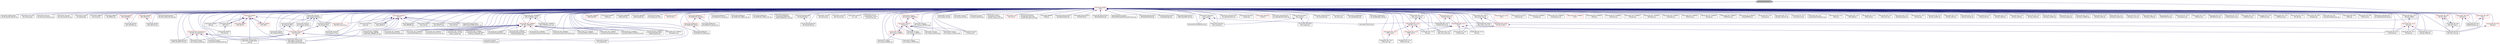 digraph "libraries/AP_HAL/Util.h"
{
 // INTERACTIVE_SVG=YES
  edge [fontname="Helvetica",fontsize="10",labelfontname="Helvetica",labelfontsize="10"];
  node [fontname="Helvetica",fontsize="10",shape=record];
  Node1 [label="libraries/AP_HAL/Util.h",height=0.2,width=0.4,color="black", fillcolor="grey75", style="filled", fontcolor="black"];
  Node1 -> Node2 [dir="back",color="midnightblue",fontsize="10",style="solid",fontname="Helvetica"];
  Node2 [label="libraries/AP_HAL/AP\l_HAL.h",height=0.2,width=0.4,color="red", fillcolor="white", style="filled",URL="$AP__HAL_8h.html"];
  Node2 -> Node3 [dir="back",color="midnightblue",fontsize="10",style="solid",fontname="Helvetica"];
  Node3 [label="libraries/AC_AttitudeControl\l/AC_AttitudeControl.cpp",height=0.2,width=0.4,color="black", fillcolor="white", style="filled",URL="$AC__AttitudeControl_8cpp.html"];
  Node2 -> Node4 [dir="back",color="midnightblue",fontsize="10",style="solid",fontname="Helvetica"];
  Node4 [label="libraries/AC_AttitudeControl\l/AC_AttitudeControl_Heli.cpp",height=0.2,width=0.4,color="black", fillcolor="white", style="filled",URL="$AC__AttitudeControl__Heli_8cpp.html"];
  Node2 -> Node5 [dir="back",color="midnightblue",fontsize="10",style="solid",fontname="Helvetica"];
  Node5 [label="libraries/AC_AttitudeControl\l/AC_AttitudeControl_Multi.cpp",height=0.2,width=0.4,color="black", fillcolor="white", style="filled",URL="$AC__AttitudeControl__Multi_8cpp.html"];
  Node2 -> Node6 [dir="back",color="midnightblue",fontsize="10",style="solid",fontname="Helvetica"];
  Node6 [label="libraries/AC_AttitudeControl\l/AC_PosControl.cpp",height=0.2,width=0.4,color="black", fillcolor="white", style="filled",URL="$AC__PosControl_8cpp.html"];
  Node2 -> Node7 [dir="back",color="midnightblue",fontsize="10",style="solid",fontname="Helvetica"];
  Node7 [label="libraries/AC_Fence\l/AC_Fence.cpp",height=0.2,width=0.4,color="black", fillcolor="white", style="filled",URL="$AC__Fence_8cpp.html"];
  Node2 -> Node8 [dir="back",color="midnightblue",fontsize="10",style="solid",fontname="Helvetica"];
  Node8 [label="libraries/AC_InputManager\l/AC_InputManager.cpp",height=0.2,width=0.4,color="black", fillcolor="white", style="filled",URL="$AC__InputManager_8cpp.html"];
  Node2 -> Node9 [dir="back",color="midnightblue",fontsize="10",style="solid",fontname="Helvetica"];
  Node9 [label="libraries/AC_InputManager\l/AC_InputManager_Heli.cpp",height=0.2,width=0.4,color="black", fillcolor="white", style="filled",URL="$AC__InputManager__Heli_8cpp.html"];
  Node2 -> Node10 [dir="back",color="midnightblue",fontsize="10",style="solid",fontname="Helvetica"];
  Node10 [label="libraries/AC_PID/examples\l/AC_PID_test/AC_PID_test.cpp",height=0.2,width=0.4,color="black", fillcolor="white", style="filled",URL="$AC__PID__test_8cpp.html"];
  Node2 -> Node11 [dir="back",color="midnightblue",fontsize="10",style="solid",fontname="Helvetica"];
  Node11 [label="libraries/AC_PrecLand\l/AC_PrecLand.cpp",height=0.2,width=0.4,color="black", fillcolor="white", style="filled",URL="$AC__PrecLand_8cpp.html"];
  Node2 -> Node12 [dir="back",color="midnightblue",fontsize="10",style="solid",fontname="Helvetica"];
  Node12 [label="libraries/AC_PrecLand\l/AC_PrecLand_Companion.cpp",height=0.2,width=0.4,color="black", fillcolor="white", style="filled",URL="$AC__PrecLand__Companion_8cpp.html"];
  Node2 -> Node13 [dir="back",color="midnightblue",fontsize="10",style="solid",fontname="Helvetica"];
  Node13 [label="libraries/AC_PrecLand\l/AC_PrecLand_IRLock.cpp",height=0.2,width=0.4,color="black", fillcolor="white", style="filled",URL="$AC__PrecLand__IRLock_8cpp.html"];
  Node2 -> Node14 [dir="back",color="midnightblue",fontsize="10",style="solid",fontname="Helvetica"];
  Node14 [label="libraries/AC_Sprayer\l/AC_Sprayer.cpp",height=0.2,width=0.4,color="black", fillcolor="white", style="filled",URL="$AC__Sprayer_8cpp.html"];
  Node2 -> Node15 [dir="back",color="midnightblue",fontsize="10",style="solid",fontname="Helvetica"];
  Node15 [label="libraries/AC_WPNav\l/AC_Circle.cpp",height=0.2,width=0.4,color="black", fillcolor="white", style="filled",URL="$AC__Circle_8cpp.html"];
  Node2 -> Node16 [dir="back",color="midnightblue",fontsize="10",style="solid",fontname="Helvetica"];
  Node16 [label="libraries/AC_WPNav\l/AC_WPNav.cpp",height=0.2,width=0.4,color="black", fillcolor="white", style="filled",URL="$AC__WPNav_8cpp.html"];
  Node2 -> Node17 [dir="back",color="midnightblue",fontsize="10",style="solid",fontname="Helvetica"];
  Node17 [label="libraries/AP_ADC/AP\l_ADC_ADS7844.h",height=0.2,width=0.4,color="red", fillcolor="white", style="filled",URL="$AP__ADC__ADS7844_8h.html"];
  Node17 -> Node18 [dir="back",color="midnightblue",fontsize="10",style="solid",fontname="Helvetica"];
  Node18 [label="libraries/AP_ADC/AP\l_ADC_ADS7844.cpp",height=0.2,width=0.4,color="black", fillcolor="white", style="filled",URL="$AP__ADC__ADS7844_8cpp.html"];
  Node2 -> Node19 [dir="back",color="midnightblue",fontsize="10",style="solid",fontname="Helvetica"];
  Node19 [label="libraries/AP_ADC/AP\l_ADC_ADS1115.h",height=0.2,width=0.4,color="red", fillcolor="white", style="filled",URL="$AP__ADC__ADS1115_8h.html"];
  Node19 -> Node20 [dir="back",color="midnightblue",fontsize="10",style="solid",fontname="Helvetica"];
  Node20 [label="libraries/AP_ADC/AP\l_ADC_ADS1115.cpp",height=0.2,width=0.4,color="black", fillcolor="white", style="filled",URL="$AP__ADC__ADS1115_8cpp.html"];
  Node2 -> Node20 [dir="back",color="midnightblue",fontsize="10",style="solid",fontname="Helvetica"];
  Node2 -> Node18 [dir="back",color="midnightblue",fontsize="10",style="solid",fontname="Helvetica"];
  Node2 -> Node21 [dir="back",color="midnightblue",fontsize="10",style="solid",fontname="Helvetica"];
  Node21 [label="libraries/AP_ADC/examples\l/AP_ADC_test/AP_ADC_test.cpp",height=0.2,width=0.4,color="black", fillcolor="white", style="filled",URL="$AP__ADC__test_8cpp.html"];
  Node2 -> Node22 [dir="back",color="midnightblue",fontsize="10",style="solid",fontname="Helvetica"];
  Node22 [label="libraries/AP_ADC_AnalogSource\l/AP_ADC_AnalogSource.h",height=0.2,width=0.4,color="red", fillcolor="white", style="filled",URL="$AP__ADC__AnalogSource_8h.html"];
  Node22 -> Node23 [dir="back",color="midnightblue",fontsize="10",style="solid",fontname="Helvetica"];
  Node23 [label="libraries/AP_AHRS/examples\l/AHRS_Test/AHRS_Test.cpp",height=0.2,width=0.4,color="black", fillcolor="white", style="filled",URL="$AHRS__Test_8cpp.html"];
  Node22 -> Node24 [dir="back",color="midnightblue",fontsize="10",style="solid",fontname="Helvetica"];
  Node24 [label="libraries/AP_Airspeed\l/AP_Airspeed_analog.cpp",height=0.2,width=0.4,color="black", fillcolor="white", style="filled",URL="$AP__Airspeed__analog_8cpp.html"];
  Node22 -> Node25 [dir="back",color="midnightblue",fontsize="10",style="solid",fontname="Helvetica"];
  Node25 [label="libraries/AP_Airspeed\l/examples/Airspeed/Airspeed.cpp",height=0.2,width=0.4,color="black", fillcolor="white", style="filled",URL="$Airspeed_8cpp.html"];
  Node22 -> Node26 [dir="back",color="midnightblue",fontsize="10",style="solid",fontname="Helvetica"];
  Node26 [label="libraries/AP_GPS/examples\l/GPS_AUTO_test/GPS_AUTO\l_test.cpp",height=0.2,width=0.4,color="black", fillcolor="white", style="filled",URL="$GPS__AUTO__test_8cpp.html"];
  Node22 -> Node27 [dir="back",color="midnightblue",fontsize="10",style="solid",fontname="Helvetica"];
  Node27 [label="libraries/AP_GPS/examples\l/GPS_UBLOX_passthrough\l/GPS_UBLOX_passthrough.cpp",height=0.2,width=0.4,color="black", fillcolor="white", style="filled",URL="$GPS__UBLOX__passthrough_8cpp.html"];
  Node2 -> Node28 [dir="back",color="midnightblue",fontsize="10",style="solid",fontname="Helvetica"];
  Node28 [label="libraries/AP_AHRS/AP\l_AHRS_NavEKF.h",height=0.2,width=0.4,color="red", fillcolor="white", style="filled",URL="$AP__AHRS__NavEKF_8h.html"];
  Node2 -> Node29 [dir="back",color="midnightblue",fontsize="10",style="solid",fontname="Helvetica"];
  Node29 [label="libraries/AP_AHRS/AP\l_AHRS.cpp",height=0.2,width=0.4,color="black", fillcolor="white", style="filled",URL="$AP__AHRS_8cpp.html"];
  Node2 -> Node30 [dir="back",color="midnightblue",fontsize="10",style="solid",fontname="Helvetica"];
  Node30 [label="libraries/AP_AHRS/AP\l_AHRS_DCM.cpp",height=0.2,width=0.4,color="black", fillcolor="white", style="filled",URL="$AP__AHRS__DCM_8cpp.html"];
  Node2 -> Node31 [dir="back",color="midnightblue",fontsize="10",style="solid",fontname="Helvetica"];
  Node31 [label="libraries/AP_AHRS/AP\l_AHRS_NavEKF.cpp",height=0.2,width=0.4,color="black", fillcolor="white", style="filled",URL="$AP__AHRS__NavEKF_8cpp.html"];
  Node2 -> Node23 [dir="back",color="midnightblue",fontsize="10",style="solid",fontname="Helvetica"];
  Node2 -> Node32 [dir="back",color="midnightblue",fontsize="10",style="solid",fontname="Helvetica"];
  Node32 [label="libraries/AP_Airspeed\l/Airspeed_Calibration.cpp",height=0.2,width=0.4,color="black", fillcolor="white", style="filled",URL="$Airspeed__Calibration_8cpp.html"];
  Node2 -> Node33 [dir="back",color="midnightblue",fontsize="10",style="solid",fontname="Helvetica"];
  Node33 [label="libraries/AP_Airspeed\l/AP_Airspeed.h",height=0.2,width=0.4,color="red", fillcolor="white", style="filled",URL="$AP__Airspeed_8h.html"];
  Node33 -> Node32 [dir="back",color="midnightblue",fontsize="10",style="solid",fontname="Helvetica"];
  Node33 -> Node34 [dir="back",color="midnightblue",fontsize="10",style="solid",fontname="Helvetica"];
  Node34 [label="libraries/AP_Airspeed\l/AP_Airspeed.cpp",height=0.2,width=0.4,color="black", fillcolor="white", style="filled",URL="$AP__Airspeed_8cpp.html"];
  Node33 -> Node24 [dir="back",color="midnightblue",fontsize="10",style="solid",fontname="Helvetica"];
  Node33 -> Node25 [dir="back",color="midnightblue",fontsize="10",style="solid",fontname="Helvetica"];
  Node33 -> Node26 [dir="back",color="midnightblue",fontsize="10",style="solid",fontname="Helvetica"];
  Node33 -> Node27 [dir="back",color="midnightblue",fontsize="10",style="solid",fontname="Helvetica"];
  Node2 -> Node35 [dir="back",color="midnightblue",fontsize="10",style="solid",fontname="Helvetica"];
  Node35 [label="libraries/AP_Airspeed\l/AP_Airspeed_Backend.h",height=0.2,width=0.4,color="black", fillcolor="white", style="filled",URL="$AP__Airspeed__Backend_8h.html"];
  Node35 -> Node33 [dir="back",color="midnightblue",fontsize="10",style="solid",fontname="Helvetica"];
  Node35 -> Node36 [dir="back",color="midnightblue",fontsize="10",style="solid",fontname="Helvetica"];
  Node36 [label="libraries/AP_Airspeed\l/AP_Airspeed_analog.h",height=0.2,width=0.4,color="black", fillcolor="white", style="filled",URL="$AP__Airspeed__analog_8h.html"];
  Node36 -> Node33 [dir="back",color="midnightblue",fontsize="10",style="solid",fontname="Helvetica"];
  Node35 -> Node37 [dir="back",color="midnightblue",fontsize="10",style="solid",fontname="Helvetica"];
  Node37 [label="libraries/AP_Airspeed\l/AP_Airspeed_PX4.h",height=0.2,width=0.4,color="black", fillcolor="white", style="filled",URL="$AP__Airspeed__PX4_8h.html"];
  Node37 -> Node33 [dir="back",color="midnightblue",fontsize="10",style="solid",fontname="Helvetica"];
  Node37 -> Node38 [dir="back",color="midnightblue",fontsize="10",style="solid",fontname="Helvetica"];
  Node38 [label="libraries/AP_Airspeed\l/AP_Airspeed_PX4.cpp",height=0.2,width=0.4,color="black", fillcolor="white", style="filled",URL="$AP__Airspeed__PX4_8cpp.html"];
  Node35 -> Node39 [dir="back",color="midnightblue",fontsize="10",style="solid",fontname="Helvetica"];
  Node39 [label="libraries/AP_Airspeed\l/AP_Airspeed_I2C.h",height=0.2,width=0.4,color="black", fillcolor="white", style="filled",URL="$AP__Airspeed__I2C_8h.html"];
  Node39 -> Node33 [dir="back",color="midnightblue",fontsize="10",style="solid",fontname="Helvetica"];
  Node39 -> Node40 [dir="back",color="midnightblue",fontsize="10",style="solid",fontname="Helvetica"];
  Node40 [label="libraries/AP_Airspeed\l/AP_Airspeed_I2C.cpp",height=0.2,width=0.4,color="black", fillcolor="white", style="filled",URL="$AP__Airspeed__I2C_8cpp.html"];
  Node2 -> Node36 [dir="back",color="midnightblue",fontsize="10",style="solid",fontname="Helvetica"];
  Node2 -> Node37 [dir="back",color="midnightblue",fontsize="10",style="solid",fontname="Helvetica"];
  Node2 -> Node39 [dir="back",color="midnightblue",fontsize="10",style="solid",fontname="Helvetica"];
  Node2 -> Node34 [dir="back",color="midnightblue",fontsize="10",style="solid",fontname="Helvetica"];
  Node2 -> Node24 [dir="back",color="midnightblue",fontsize="10",style="solid",fontname="Helvetica"];
  Node2 -> Node40 [dir="back",color="midnightblue",fontsize="10",style="solid",fontname="Helvetica"];
  Node2 -> Node41 [dir="back",color="midnightblue",fontsize="10",style="solid",fontname="Helvetica"];
  Node41 [label="libraries/AP_Airspeed\l/AP_Airspeed_I2C_PX4.h",height=0.2,width=0.4,color="black", fillcolor="white", style="filled",URL="$AP__Airspeed__I2C__PX4_8h.html"];
  Node2 -> Node38 [dir="back",color="midnightblue",fontsize="10",style="solid",fontname="Helvetica"];
  Node2 -> Node25 [dir="back",color="midnightblue",fontsize="10",style="solid",fontname="Helvetica"];
  Node2 -> Node42 [dir="back",color="midnightblue",fontsize="10",style="solid",fontname="Helvetica"];
  Node42 [label="libraries/AP_Arming\l/AP_Arming.h",height=0.2,width=0.4,color="red", fillcolor="white", style="filled",URL="$AP__Arming_8h.html"];
  Node2 -> Node43 [dir="back",color="midnightblue",fontsize="10",style="solid",fontname="Helvetica"];
  Node43 [label="libraries/AP_Baro/AP\l_Baro.h",height=0.2,width=0.4,color="red", fillcolor="white", style="filled",URL="$AP__Baro_8h.html"];
  Node43 -> Node44 [dir="back",color="midnightblue",fontsize="10",style="solid",fontname="Helvetica"];
  Node44 [label="libraries/AP_Baro/AP\l_Baro.cpp",height=0.2,width=0.4,color="black", fillcolor="white", style="filled",URL="$AP__Baro_8cpp.html"];
  Node43 -> Node45 [dir="back",color="midnightblue",fontsize="10",style="solid",fontname="Helvetica"];
  Node45 [label="libraries/AP_Baro/AP\l_Baro_MS5611.h",height=0.2,width=0.4,color="black", fillcolor="white", style="filled",URL="$AP__Baro__MS5611_8h.html"];
  Node45 -> Node43 [dir="back",color="midnightblue",fontsize="10",style="solid",fontname="Helvetica"];
  Node43 -> Node46 [dir="back",color="midnightblue",fontsize="10",style="solid",fontname="Helvetica"];
  Node46 [label="libraries/AP_Baro/AP\l_Baro_BMP085.cpp",height=0.2,width=0.4,color="black", fillcolor="white", style="filled",URL="$AP__Baro__BMP085_8cpp.html"];
  Node43 -> Node47 [dir="back",color="midnightblue",fontsize="10",style="solid",fontname="Helvetica"];
  Node47 [label="libraries/AP_Baro/AP\l_Baro_HIL.cpp",height=0.2,width=0.4,color="black", fillcolor="white", style="filled",URL="$AP__Baro__HIL_8cpp.html"];
  Node43 -> Node48 [dir="back",color="midnightblue",fontsize="10",style="solid",fontname="Helvetica"];
  Node48 [label="libraries/AP_Baro/AP\l_Baro_MS5611.cpp",height=0.2,width=0.4,color="black", fillcolor="white", style="filled",URL="$AP__Baro__MS5611_8cpp.html"];
  Node43 -> Node49 [dir="back",color="midnightblue",fontsize="10",style="solid",fontname="Helvetica"];
  Node49 [label="libraries/AP_Baro/AP\l_Baro_PX4.cpp",height=0.2,width=0.4,color="black", fillcolor="white", style="filled",URL="$AP__Baro__PX4_8cpp.html"];
  Node43 -> Node50 [dir="back",color="midnightblue",fontsize="10",style="solid",fontname="Helvetica"];
  Node50 [label="libraries/AP_Baro/examples\l/BARO_generic/BARO_generic.cpp",height=0.2,width=0.4,color="black", fillcolor="white", style="filled",URL="$BARO__generic_8cpp.html"];
  Node43 -> Node51 [dir="back",color="midnightblue",fontsize="10",style="solid",fontname="Helvetica"];
  Node51 [label="libraries/AP_Frsky\l_Telem/AP_Frsky_Telem.h",height=0.2,width=0.4,color="red", fillcolor="white", style="filled",URL="$AP__Frsky__Telem_8h.html"];
  Node43 -> Node26 [dir="back",color="midnightblue",fontsize="10",style="solid",fontname="Helvetica"];
  Node43 -> Node27 [dir="back",color="midnightblue",fontsize="10",style="solid",fontname="Helvetica"];
  Node43 -> Node52 [dir="back",color="midnightblue",fontsize="10",style="solid",fontname="Helvetica"];
  Node52 [label="libraries/AP_HAL_FLYMAPLE\l/examples/AP_Baro_BMP085\l_test/AP_Baro_BMP085_test.cpp",height=0.2,width=0.4,color="black", fillcolor="white", style="filled",URL="$AP__Baro__BMP085__test_8cpp.html"];
  Node2 -> Node45 [dir="back",color="midnightblue",fontsize="10",style="solid",fontname="Helvetica"];
  Node2 -> Node44 [dir="back",color="midnightblue",fontsize="10",style="solid",fontname="Helvetica"];
  Node2 -> Node46 [dir="back",color="midnightblue",fontsize="10",style="solid",fontname="Helvetica"];
  Node2 -> Node47 [dir="back",color="midnightblue",fontsize="10",style="solid",fontname="Helvetica"];
  Node2 -> Node48 [dir="back",color="midnightblue",fontsize="10",style="solid",fontname="Helvetica"];
  Node2 -> Node49 [dir="back",color="midnightblue",fontsize="10",style="solid",fontname="Helvetica"];
  Node2 -> Node50 [dir="back",color="midnightblue",fontsize="10",style="solid",fontname="Helvetica"];
  Node2 -> Node53 [dir="back",color="midnightblue",fontsize="10",style="solid",fontname="Helvetica"];
  Node53 [label="libraries/AP_BattMonitor\l/AP_BattMonitor_Backend.h",height=0.2,width=0.4,color="red", fillcolor="white", style="filled",URL="$AP__BattMonitor__Backend_8h.html"];
  Node53 -> Node54 [dir="back",color="midnightblue",fontsize="10",style="solid",fontname="Helvetica"];
  Node54 [label="libraries/AP_BattMonitor\l/AP_BattMonitor_Bebop.h",height=0.2,width=0.4,color="red", fillcolor="white", style="filled",URL="$AP__BattMonitor__Bebop_8h.html"];
  Node54 -> Node55 [dir="back",color="midnightblue",fontsize="10",style="solid",fontname="Helvetica"];
  Node55 [label="libraries/AP_BattMonitor\l/AP_BattMonitor_Bebop.cpp",height=0.2,width=0.4,color="black", fillcolor="white", style="filled",URL="$AP__BattMonitor__Bebop_8cpp.html"];
  Node53 -> Node56 [dir="back",color="midnightblue",fontsize="10",style="solid",fontname="Helvetica"];
  Node56 [label="libraries/AP_BattMonitor\l/AP_BattMonitor_Backend.cpp",height=0.2,width=0.4,color="black", fillcolor="white", style="filled",URL="$AP__BattMonitor__Backend_8cpp.html"];
  Node2 -> Node54 [dir="back",color="midnightblue",fontsize="10",style="solid",fontname="Helvetica"];
  Node2 -> Node57 [dir="back",color="midnightblue",fontsize="10",style="solid",fontname="Helvetica"];
  Node57 [label="libraries/AP_BattMonitor\l/AP_BattMonitor_Analog.cpp",height=0.2,width=0.4,color="black", fillcolor="white", style="filled",URL="$AP__BattMonitor__Analog_8cpp.html"];
  Node2 -> Node56 [dir="back",color="midnightblue",fontsize="10",style="solid",fontname="Helvetica"];
  Node2 -> Node55 [dir="back",color="midnightblue",fontsize="10",style="solid",fontname="Helvetica"];
  Node2 -> Node58 [dir="back",color="midnightblue",fontsize="10",style="solid",fontname="Helvetica"];
  Node58 [label="libraries/AP_BattMonitor\l/AP_BattMonitor_SMBus_I2C.cpp",height=0.2,width=0.4,color="black", fillcolor="white", style="filled",URL="$AP__BattMonitor__SMBus__I2C_8cpp.html"];
  Node2 -> Node59 [dir="back",color="midnightblue",fontsize="10",style="solid",fontname="Helvetica"];
  Node59 [label="libraries/AP_BattMonitor\l/AP_BattMonitor_SMBus_PX4.cpp",height=0.2,width=0.4,color="black", fillcolor="white", style="filled",URL="$AP__BattMonitor__SMBus__PX4_8cpp.html"];
  Node2 -> Node60 [dir="back",color="midnightblue",fontsize="10",style="solid",fontname="Helvetica"];
  Node60 [label="libraries/AP_BattMonitor\l/examples/AP_BattMonitor\l_test/AP_BattMonitor_test.cpp",height=0.2,width=0.4,color="black", fillcolor="white", style="filled",URL="$AP__BattMonitor__test_8cpp.html"];
  Node2 -> Node61 [dir="back",color="midnightblue",fontsize="10",style="solid",fontname="Helvetica"];
  Node61 [label="libraries/AP_BoardConfig\l/AP_BoardConfig.cpp",height=0.2,width=0.4,color="black", fillcolor="white", style="filled",URL="$AP__BoardConfig_8cpp.html"];
  Node2 -> Node62 [dir="back",color="midnightblue",fontsize="10",style="solid",fontname="Helvetica"];
  Node62 [label="libraries/AP_BoardConfig\l/AP_BoardConfig.h",height=0.2,width=0.4,color="black", fillcolor="white", style="filled",URL="$AP__BoardConfig_8h.html"];
  Node62 -> Node61 [dir="back",color="midnightblue",fontsize="10",style="solid",fontname="Helvetica"];
  Node2 -> Node63 [dir="back",color="midnightblue",fontsize="10",style="solid",fontname="Helvetica"];
  Node63 [label="libraries/AP_Camera\l/AP_Camera.cpp",height=0.2,width=0.4,color="black", fillcolor="white", style="filled",URL="$AP__Camera_8cpp.html"];
  Node2 -> Node64 [dir="back",color="midnightblue",fontsize="10",style="solid",fontname="Helvetica"];
  Node64 [label="libraries/AP_Common\l/AP_Common.cpp",height=0.2,width=0.4,color="black", fillcolor="white", style="filled",URL="$AP__Common_8cpp.html"];
  Node2 -> Node65 [dir="back",color="midnightblue",fontsize="10",style="solid",fontname="Helvetica"];
  Node65 [label="libraries/AP_Common\l/c++.cpp",height=0.2,width=0.4,color="black", fillcolor="white", style="filled",URL="$c_09_09_8cpp.html"];
  Node2 -> Node66 [dir="back",color="midnightblue",fontsize="10",style="solid",fontname="Helvetica"];
  Node66 [label="libraries/AP_Common\l/examples/AP_Common\l/AP_Common.cpp",height=0.2,width=0.4,color="black", fillcolor="white", style="filled",URL="$examples_2AP__Common_2AP__Common_8cpp.html"];
  Node2 -> Node67 [dir="back",color="midnightblue",fontsize="10",style="solid",fontname="Helvetica"];
  Node67 [label="libraries/AP_Compass\l/AP_Compass_HMC5843.h",height=0.2,width=0.4,color="red", fillcolor="white", style="filled",URL="$AP__Compass__HMC5843_8h.html"];
  Node67 -> Node68 [dir="back",color="midnightblue",fontsize="10",style="solid",fontname="Helvetica"];
  Node68 [label="libraries/AP_Compass\l/Compass.h",height=0.2,width=0.4,color="red", fillcolor="white", style="filled",URL="$Compass_8h.html"];
  Node68 -> Node67 [dir="back",color="midnightblue",fontsize="10",style="solid",fontname="Helvetica"];
  Node68 -> Node69 [dir="back",color="midnightblue",fontsize="10",style="solid",fontname="Helvetica"];
  Node69 [label="libraries/AP_Compass\l/AP_Compass_AK8963.h",height=0.2,width=0.4,color="red", fillcolor="white", style="filled",URL="$AP__Compass__AK8963_8h.html"];
  Node69 -> Node68 [dir="back",color="midnightblue",fontsize="10",style="solid",fontname="Helvetica"];
  Node69 -> Node70 [dir="back",color="midnightblue",fontsize="10",style="solid",fontname="Helvetica"];
  Node70 [label="libraries/AP_Compass\l/AP_Compass_AK8963.cpp",height=0.2,width=0.4,color="black", fillcolor="white", style="filled",URL="$AP__Compass__AK8963_8cpp.html"];
  Node68 -> Node71 [dir="back",color="midnightblue",fontsize="10",style="solid",fontname="Helvetica"];
  Node71 [label="libraries/AP_Compass\l/AP_Compass_LSM303D.h",height=0.2,width=0.4,color="black", fillcolor="white", style="filled",URL="$AP__Compass__LSM303D_8h.html"];
  Node71 -> Node68 [dir="back",color="midnightblue",fontsize="10",style="solid",fontname="Helvetica"];
  Node71 -> Node72 [dir="back",color="midnightblue",fontsize="10",style="solid",fontname="Helvetica"];
  Node72 [label="libraries/AP_Compass\l/AP_Compass_LSM303D.cpp",height=0.2,width=0.4,color="black", fillcolor="white", style="filled",URL="$AP__Compass__LSM303D_8cpp.html"];
  Node68 -> Node73 [dir="back",color="midnightblue",fontsize="10",style="solid",fontname="Helvetica"];
  Node73 [label="libraries/AP_Compass\l/AP_Compass_Backend.cpp",height=0.2,width=0.4,color="black", fillcolor="white", style="filled",URL="$AP__Compass__Backend_8cpp.html"];
  Node68 -> Node74 [dir="back",color="midnightblue",fontsize="10",style="solid",fontname="Helvetica"];
  Node74 [label="libraries/AP_Compass\l/AP_Compass_Calibration.cpp",height=0.2,width=0.4,color="black", fillcolor="white", style="filled",URL="$AP__Compass__Calibration_8cpp.html"];
  Node68 -> Node75 [dir="back",color="midnightblue",fontsize="10",style="solid",fontname="Helvetica"];
  Node75 [label="libraries/AP_Compass\l/Compass.cpp",height=0.2,width=0.4,color="black", fillcolor="white", style="filled",URL="$Compass_8cpp.html"];
  Node67 -> Node76 [dir="back",color="midnightblue",fontsize="10",style="solid",fontname="Helvetica"];
  Node76 [label="libraries/AP_Compass\l/AP_Compass_HMC5843.cpp",height=0.2,width=0.4,color="black", fillcolor="white", style="filled",URL="$AP__Compass__HMC5843_8cpp.html"];
  Node2 -> Node68 [dir="back",color="midnightblue",fontsize="10",style="solid",fontname="Helvetica"];
  Node2 -> Node69 [dir="back",color="midnightblue",fontsize="10",style="solid",fontname="Helvetica"];
  Node2 -> Node71 [dir="back",color="midnightblue",fontsize="10",style="solid",fontname="Helvetica"];
  Node2 -> Node70 [dir="back",color="midnightblue",fontsize="10",style="solid",fontname="Helvetica"];
  Node2 -> Node73 [dir="back",color="midnightblue",fontsize="10",style="solid",fontname="Helvetica"];
  Node2 -> Node74 [dir="back",color="midnightblue",fontsize="10",style="solid",fontname="Helvetica"];
  Node2 -> Node77 [dir="back",color="midnightblue",fontsize="10",style="solid",fontname="Helvetica"];
  Node77 [label="libraries/AP_Compass\l/AP_Compass_HIL.cpp",height=0.2,width=0.4,color="black", fillcolor="white", style="filled",URL="$AP__Compass__HIL_8cpp.html"];
  Node2 -> Node76 [dir="back",color="midnightblue",fontsize="10",style="solid",fontname="Helvetica"];
  Node2 -> Node72 [dir="back",color="midnightblue",fontsize="10",style="solid",fontname="Helvetica"];
  Node2 -> Node78 [dir="back",color="midnightblue",fontsize="10",style="solid",fontname="Helvetica"];
  Node78 [label="libraries/AP_Compass\l/AP_Compass_PX4.cpp",height=0.2,width=0.4,color="black", fillcolor="white", style="filled",URL="$AP__Compass__PX4_8cpp.html"];
  Node2 -> Node75 [dir="back",color="midnightblue",fontsize="10",style="solid",fontname="Helvetica"];
  Node2 -> Node79 [dir="back",color="midnightblue",fontsize="10",style="solid",fontname="Helvetica"];
  Node79 [label="libraries/AP_Compass\l/CompassCalibrator.cpp",height=0.2,width=0.4,color="black", fillcolor="white", style="filled",URL="$CompassCalibrator_8cpp.html"];
  Node2 -> Node80 [dir="back",color="midnightblue",fontsize="10",style="solid",fontname="Helvetica"];
  Node80 [label="libraries/AP_Compass\l/examples/AP_Compass\l_test/AP_Compass_test.cpp",height=0.2,width=0.4,color="black", fillcolor="white", style="filled",URL="$AP__Compass__test_8cpp.html"];
  Node2 -> Node81 [dir="back",color="midnightblue",fontsize="10",style="solid",fontname="Helvetica"];
  Node81 [label="libraries/AP_Curve\l/AP_Curve.h",height=0.2,width=0.4,color="red", fillcolor="white", style="filled",URL="$AP__Curve_8h.html",tooltip="used to transforms a pwm value to account for the non-linear pwm->thrust values of normal ESC+motors ..."];
  Node2 -> Node82 [dir="back",color="midnightblue",fontsize="10",style="solid",fontname="Helvetica"];
  Node82 [label="libraries/AP_Declination\l/examples/AP_Declination\l_test/AP_Declination_test.cpp",height=0.2,width=0.4,color="black", fillcolor="white", style="filled",URL="$AP__Declination__test_8cpp.html"];
  Node2 -> Node83 [dir="back",color="midnightblue",fontsize="10",style="solid",fontname="Helvetica"];
  Node83 [label="libraries/AP_EPM/AP\l_EPM.cpp",height=0.2,width=0.4,color="black", fillcolor="white", style="filled",URL="$AP__EPM_8cpp.html"];
  Node2 -> Node51 [dir="back",color="midnightblue",fontsize="10",style="solid",fontname="Helvetica"];
  Node2 -> Node84 [dir="back",color="midnightblue",fontsize="10",style="solid",fontname="Helvetica"];
  Node84 [label="libraries/AP_GPS/AP\l_GPS.cpp",height=0.2,width=0.4,color="black", fillcolor="white", style="filled",URL="$AP__GPS_8cpp.html"];
  Node2 -> Node85 [dir="back",color="midnightblue",fontsize="10",style="solid",fontname="Helvetica"];
  Node85 [label="libraries/AP_GPS/AP\l_GPS.h",height=0.2,width=0.4,color="red", fillcolor="white", style="filled",URL="$AP__GPS_8h.html"];
  Node85 -> Node51 [dir="back",color="midnightblue",fontsize="10",style="solid",fontname="Helvetica"];
  Node85 -> Node84 [dir="back",color="midnightblue",fontsize="10",style="solid",fontname="Helvetica"];
  Node85 -> Node86 [dir="back",color="midnightblue",fontsize="10",style="solid",fontname="Helvetica"];
  Node86 [label="libraries/AP_GPS/AP\l_GPS_UBLOX.h",height=0.2,width=0.4,color="red", fillcolor="white", style="filled",URL="$AP__GPS__UBLOX_8h.html"];
  Node86 -> Node85 [dir="back",color="midnightblue",fontsize="10",style="solid",fontname="Helvetica"];
  Node85 -> Node87 [dir="back",color="midnightblue",fontsize="10",style="solid",fontname="Helvetica"];
  Node87 [label="libraries/AP_GPS/AP\l_GPS_SIRF.h",height=0.2,width=0.4,color="red", fillcolor="white", style="filled",URL="$AP__GPS__SIRF_8h.html"];
  Node87 -> Node85 [dir="back",color="midnightblue",fontsize="10",style="solid",fontname="Helvetica"];
  Node85 -> Node88 [dir="back",color="midnightblue",fontsize="10",style="solid",fontname="Helvetica"];
  Node88 [label="libraries/AP_GPS/AP\l_GPS_PX4.h",height=0.2,width=0.4,color="black", fillcolor="white", style="filled",URL="$AP__GPS__PX4_8h.html"];
  Node88 -> Node85 [dir="back",color="midnightblue",fontsize="10",style="solid",fontname="Helvetica"];
  Node88 -> Node89 [dir="back",color="midnightblue",fontsize="10",style="solid",fontname="Helvetica"];
  Node89 [label="libraries/AP_GPS/AP\l_GPS_PX4.cpp",height=0.2,width=0.4,color="black", fillcolor="white", style="filled",URL="$AP__GPS__PX4_8cpp.html"];
  Node85 -> Node26 [dir="back",color="midnightblue",fontsize="10",style="solid",fontname="Helvetica"];
  Node85 -> Node27 [dir="back",color="midnightblue",fontsize="10",style="solid",fontname="Helvetica"];
  Node2 -> Node86 [dir="back",color="midnightblue",fontsize="10",style="solid",fontname="Helvetica"];
  Node2 -> Node87 [dir="back",color="midnightblue",fontsize="10",style="solid",fontname="Helvetica"];
  Node2 -> Node88 [dir="back",color="midnightblue",fontsize="10",style="solid",fontname="Helvetica"];
  Node2 -> Node89 [dir="back",color="midnightblue",fontsize="10",style="solid",fontname="Helvetica"];
  Node2 -> Node26 [dir="back",color="midnightblue",fontsize="10",style="solid",fontname="Helvetica"];
  Node2 -> Node27 [dir="back",color="midnightblue",fontsize="10",style="solid",fontname="Helvetica"];
  Node2 -> Node90 [dir="back",color="midnightblue",fontsize="10",style="solid",fontname="Helvetica"];
  Node90 [label="libraries/AP_HAL/examples\l/AnalogIn/AnalogIn.cpp",height=0.2,width=0.4,color="black", fillcolor="white", style="filled",URL="$examples_2AnalogIn_2AnalogIn_8cpp.html"];
  Node2 -> Node91 [dir="back",color="midnightblue",fontsize="10",style="solid",fontname="Helvetica"];
  Node91 [label="libraries/AP_HAL/examples\l/Printf/Printf.cpp",height=0.2,width=0.4,color="black", fillcolor="white", style="filled",URL="$Printf_8cpp.html"];
  Node2 -> Node92 [dir="back",color="midnightblue",fontsize="10",style="solid",fontname="Helvetica"];
  Node92 [label="libraries/AP_HAL/examples\l/RCInput/RCInput.cpp",height=0.2,width=0.4,color="black", fillcolor="white", style="filled",URL="$examples_2RCInput_2RCInput_8cpp.html"];
  Node2 -> Node93 [dir="back",color="midnightblue",fontsize="10",style="solid",fontname="Helvetica"];
  Node93 [label="libraries/AP_HAL/examples\l/RCInputToRCOutput/RCInputToRCOutput.cpp",height=0.2,width=0.4,color="black", fillcolor="white", style="filled",URL="$RCInputToRCOutput_8cpp.html"];
  Node2 -> Node94 [dir="back",color="midnightblue",fontsize="10",style="solid",fontname="Helvetica"];
  Node94 [label="libraries/AP_HAL/examples\l/RCOutput/RCOutput.cpp",height=0.2,width=0.4,color="black", fillcolor="white", style="filled",URL="$examples_2RCOutput_2RCOutput_8cpp.html"];
  Node2 -> Node95 [dir="back",color="midnightblue",fontsize="10",style="solid",fontname="Helvetica"];
  Node95 [label="libraries/AP_HAL/examples\l/Storage/Storage.cpp",height=0.2,width=0.4,color="black", fillcolor="white", style="filled",URL="$examples_2Storage_2Storage_8cpp.html"];
  Node2 -> Node96 [dir="back",color="midnightblue",fontsize="10",style="solid",fontname="Helvetica"];
  Node96 [label="libraries/AP_HAL/examples\l/UART_test/UART_test.cpp",height=0.2,width=0.4,color="black", fillcolor="white", style="filled",URL="$UART__test_8cpp.html"];
  Node2 -> Node97 [dir="back",color="midnightblue",fontsize="10",style="solid",fontname="Helvetica"];
  Node97 [label="libraries/AP_HAL/UARTDriver.cpp",height=0.2,width=0.4,color="black", fillcolor="white", style="filled",URL="$UARTDriver_8cpp.html"];
  Node2 -> Node98 [dir="back",color="midnightblue",fontsize="10",style="solid",fontname="Helvetica"];
  Node98 [label="libraries/AP_HAL/utility\l/print_vprintf.h",height=0.2,width=0.4,color="black", fillcolor="white", style="filled",URL="$print__vprintf_8h.html"];
  Node98 -> Node97 [dir="back",color="midnightblue",fontsize="10",style="solid",fontname="Helvetica"];
  Node98 -> Node99 [dir="back",color="midnightblue",fontsize="10",style="solid",fontname="Helvetica"];
  Node99 [label="libraries/AP_HAL/Util.cpp",height=0.2,width=0.4,color="black", fillcolor="white", style="filled",URL="$Util_8cpp.html"];
  Node98 -> Node100 [dir="back",color="midnightblue",fontsize="10",style="solid",fontname="Helvetica"];
  Node100 [label="libraries/AP_HAL/utility\l/print_vprintf.cpp",height=0.2,width=0.4,color="black", fillcolor="white", style="filled",URL="$print__vprintf_8cpp.html"];
  Node2 -> Node99 [dir="back",color="midnightblue",fontsize="10",style="solid",fontname="Helvetica"];
  Node2 -> Node101 [dir="back",color="midnightblue",fontsize="10",style="solid",fontname="Helvetica"];
  Node101 [label="libraries/AP_HAL/utility\l/ftoa_engine.h",height=0.2,width=0.4,color="black", fillcolor="white", style="filled",URL="$ftoa__engine_8h.html"];
  Node101 -> Node102 [dir="back",color="midnightblue",fontsize="10",style="solid",fontname="Helvetica"];
  Node102 [label="libraries/AP_HAL/utility\l/ftoa_engine.cpp",height=0.2,width=0.4,color="black", fillcolor="white", style="filled",URL="$ftoa__engine_8cpp.html"];
  Node101 -> Node100 [dir="back",color="midnightblue",fontsize="10",style="solid",fontname="Helvetica"];
  Node2 -> Node102 [dir="back",color="midnightblue",fontsize="10",style="solid",fontname="Helvetica"];
  Node2 -> Node100 [dir="back",color="midnightblue",fontsize="10",style="solid",fontname="Helvetica"];
  Node2 -> Node103 [dir="back",color="midnightblue",fontsize="10",style="solid",fontname="Helvetica"];
  Node103 [label="libraries/AP_HAL/utility\l/Socket.cpp",height=0.2,width=0.4,color="black", fillcolor="white", style="filled",URL="$Socket_8cpp.html"];
  Node2 -> Node104 [dir="back",color="midnightblue",fontsize="10",style="solid",fontname="Helvetica"];
  Node104 [label="libraries/AP_HAL/utility\l/Socket.h",height=0.2,width=0.4,color="red", fillcolor="white", style="filled",URL="$Socket_8h.html"];
  Node2 -> Node105 [dir="back",color="midnightblue",fontsize="10",style="solid",fontname="Helvetica"];
  Node105 [label="libraries/AP_HAL_Empty\l/AP_HAL_Empty.h",height=0.2,width=0.4,color="red", fillcolor="white", style="filled",URL="$AP__HAL__Empty_8h.html"];
  Node105 -> Node106 [dir="back",color="midnightblue",fontsize="10",style="solid",fontname="Helvetica"];
  Node106 [label="libraries/AP_HAL_Linux\l/HAL_Linux_Class.cpp",height=0.2,width=0.4,color="black", fillcolor="white", style="filled",URL="$HAL__Linux__Class_8cpp.html"];
  Node105 -> Node107 [dir="back",color="midnightblue",fontsize="10",style="solid",fontname="Helvetica"];
  Node107 [label="libraries/AP_HAL_PX4\l/HAL_PX4_Class.cpp",height=0.2,width=0.4,color="black", fillcolor="white", style="filled",URL="$HAL__PX4__Class_8cpp.html"];
  Node2 -> Node108 [dir="back",color="midnightblue",fontsize="10",style="solid",fontname="Helvetica"];
  Node108 [label="libraries/AP_HAL_Empty\l/HAL_Empty_Class.h",height=0.2,width=0.4,color="black", fillcolor="white", style="filled",URL="$HAL__Empty__Class_8h.html"];
  Node108 -> Node105 [dir="back",color="midnightblue",fontsize="10",style="solid",fontname="Helvetica"];
  Node108 -> Node109 [dir="back",color="midnightblue",fontsize="10",style="solid",fontname="Helvetica"];
  Node109 [label="libraries/AP_HAL_Empty\l/HAL_Empty_Class.cpp",height=0.2,width=0.4,color="black", fillcolor="white", style="filled",URL="$HAL__Empty__Class_8cpp.html"];
  Node2 -> Node110 [dir="back",color="midnightblue",fontsize="10",style="solid",fontname="Helvetica"];
  Node110 [label="libraries/AP_HAL_Empty\l/Util.h",height=0.2,width=0.4,color="red", fillcolor="white", style="filled",URL="$Empty_2Util_8h.html"];
  Node2 -> Node109 [dir="back",color="midnightblue",fontsize="10",style="solid",fontname="Helvetica"];
  Node2 -> Node111 [dir="back",color="midnightblue",fontsize="10",style="solid",fontname="Helvetica"];
  Node111 [label="libraries/AP_HAL_Empty\l/I2CDriver.cpp",height=0.2,width=0.4,color="black", fillcolor="white", style="filled",URL="$AP__HAL__Empty_2I2CDriver_8cpp.html"];
  Node2 -> Node112 [dir="back",color="midnightblue",fontsize="10",style="solid",fontname="Helvetica"];
  Node112 [label="libraries/AP_HAL_FLYMAPLE\l/AnalogIn.cpp",height=0.2,width=0.4,color="black", fillcolor="white", style="filled",URL="$FLYMAPLE_2AnalogIn_8cpp.html"];
  Node2 -> Node113 [dir="back",color="midnightblue",fontsize="10",style="solid",fontname="Helvetica"];
  Node113 [label="libraries/AP_HAL_FLYMAPLE\l/AP_HAL_FLYMAPLE.h",height=0.2,width=0.4,color="red", fillcolor="white", style="filled",URL="$AP__HAL__FLYMAPLE_8h.html"];
  Node113 -> Node114 [dir="back",color="midnightblue",fontsize="10",style="solid",fontname="Helvetica"];
  Node114 [label="libraries/AP_HAL_FLYMAPLE\l/examples/AnalogIn/AnalogIn.cpp",height=0.2,width=0.4,color="black", fillcolor="white", style="filled",URL="$FLYMAPLE_2examples_2AnalogIn_2AnalogIn_8cpp.html"];
  Node113 -> Node52 [dir="back",color="midnightblue",fontsize="10",style="solid",fontname="Helvetica"];
  Node113 -> Node115 [dir="back",color="midnightblue",fontsize="10",style="solid",fontname="Helvetica"];
  Node115 [label="libraries/AP_HAL_FLYMAPLE\l/examples/Blink/Blink.cpp",height=0.2,width=0.4,color="black", fillcolor="white", style="filled",URL="$Blink_8cpp.html"];
  Node113 -> Node116 [dir="back",color="midnightblue",fontsize="10",style="solid",fontname="Helvetica"];
  Node116 [label="libraries/AP_HAL_FLYMAPLE\l/examples/Console/Console.cpp",height=0.2,width=0.4,color="black", fillcolor="white", style="filled",URL="$AP__HAL__FLYMAPLE_2examples_2Console_2Console_8cpp.html"];
  Node113 -> Node117 [dir="back",color="midnightblue",fontsize="10",style="solid",fontname="Helvetica"];
  Node117 [label="libraries/AP_HAL_FLYMAPLE\l/examples/empty_example\l/empty_example.cpp",height=0.2,width=0.4,color="black", fillcolor="white", style="filled",URL="$empty__example_8cpp.html"];
  Node113 -> Node118 [dir="back",color="midnightblue",fontsize="10",style="solid",fontname="Helvetica"];
  Node118 [label="libraries/AP_HAL_FLYMAPLE\l/examples/I2CDriver_HMC5883L\l/I2CDriver_HMC5883L.cpp",height=0.2,width=0.4,color="black", fillcolor="white", style="filled",URL="$I2CDriver__HMC5883L_8cpp.html"];
  Node113 -> Node119 [dir="back",color="midnightblue",fontsize="10",style="solid",fontname="Helvetica"];
  Node119 [label="libraries/AP_HAL_FLYMAPLE\l/examples/RCInput/RCInput.cpp",height=0.2,width=0.4,color="black", fillcolor="white", style="filled",URL="$FLYMAPLE_2examples_2RCInput_2RCInput_8cpp.html"];
  Node113 -> Node120 [dir="back",color="midnightblue",fontsize="10",style="solid",fontname="Helvetica"];
  Node120 [label="libraries/AP_HAL_FLYMAPLE\l/examples/RCPassthroughTest\l/RCPassthroughTest.cpp",height=0.2,width=0.4,color="black", fillcolor="white", style="filled",URL="$RCPassthroughTest_8cpp.html"];
  Node113 -> Node121 [dir="back",color="midnightblue",fontsize="10",style="solid",fontname="Helvetica"];
  Node121 [label="libraries/AP_HAL_FLYMAPLE\l/examples/Scheduler/Scheduler.cpp",height=0.2,width=0.4,color="black", fillcolor="white", style="filled",URL="$AP__HAL__FLYMAPLE_2examples_2Scheduler_2Scheduler_8cpp.html"];
  Node113 -> Node122 [dir="back",color="midnightblue",fontsize="10",style="solid",fontname="Helvetica"];
  Node122 [label="libraries/AP_HAL_FLYMAPLE\l/examples/Semaphore/Semaphore.cpp",height=0.2,width=0.4,color="black", fillcolor="white", style="filled",URL="$Semaphore_8cpp.html"];
  Node113 -> Node123 [dir="back",color="midnightblue",fontsize="10",style="solid",fontname="Helvetica"];
  Node123 [label="libraries/AP_HAL_FLYMAPLE\l/examples/SPIDriver/SPIDriver.cpp",height=0.2,width=0.4,color="black", fillcolor="white", style="filled",URL="$AP__HAL__FLYMAPLE_2examples_2SPIDriver_2SPIDriver_8cpp.html"];
  Node113 -> Node124 [dir="back",color="midnightblue",fontsize="10",style="solid",fontname="Helvetica"];
  Node124 [label="libraries/AP_HAL_FLYMAPLE\l/examples/Storage/Storage.cpp",height=0.2,width=0.4,color="black", fillcolor="white", style="filled",URL="$FLYMAPLE_2examples_2Storage_2Storage_8cpp.html"];
  Node113 -> Node125 [dir="back",color="midnightblue",fontsize="10",style="solid",fontname="Helvetica"];
  Node125 [label="libraries/AP_HAL_FLYMAPLE\l/examples/UARTDriver/UARTDriver.cpp",height=0.2,width=0.4,color="black", fillcolor="white", style="filled",URL="$FLYMAPLE_2examples_2UARTDriver_2UARTDriver_8cpp.html"];
  Node113 -> Node126 [dir="back",color="midnightblue",fontsize="10",style="solid",fontname="Helvetica"];
  Node126 [label="libraries/AP_HAL_FLYMAPLE\l/examples/UtilityStringTest\l/UtilityStringTest.cpp",height=0.2,width=0.4,color="black", fillcolor="white", style="filled",URL="$UtilityStringTest_8cpp.html"];
  Node113 -> Node127 [dir="back",color="midnightblue",fontsize="10",style="solid",fontname="Helvetica"];
  Node127 [label="libraries/AP_HAL_FLYMAPLE\l/Semaphores.cpp",height=0.2,width=0.4,color="black", fillcolor="white", style="filled",URL="$AP__HAL__FLYMAPLE_2Semaphores_8cpp.html"];
  Node2 -> Node128 [dir="back",color="midnightblue",fontsize="10",style="solid",fontname="Helvetica"];
  Node128 [label="libraries/AP_HAL_FLYMAPLE\l/HAL_FLYMAPLE_Class.h",height=0.2,width=0.4,color="black", fillcolor="white", style="filled",URL="$HAL__FLYMAPLE__Class_8h.html"];
  Node128 -> Node113 [dir="back",color="midnightblue",fontsize="10",style="solid",fontname="Helvetica"];
  Node128 -> Node129 [dir="back",color="midnightblue",fontsize="10",style="solid",fontname="Helvetica"];
  Node129 [label="libraries/AP_HAL_FLYMAPLE\l/HAL_FLYMAPLE_Class.cpp",height=0.2,width=0.4,color="black", fillcolor="white", style="filled",URL="$HAL__FLYMAPLE__Class_8cpp.html"];
  Node2 -> Node130 [dir="back",color="midnightblue",fontsize="10",style="solid",fontname="Helvetica"];
  Node130 [label="libraries/AP_HAL_FLYMAPLE\l/AnalogSource.cpp",height=0.2,width=0.4,color="black", fillcolor="white", style="filled",URL="$AnalogSource_8cpp.html"];
  Node2 -> Node131 [dir="back",color="midnightblue",fontsize="10",style="solid",fontname="Helvetica"];
  Node131 [label="libraries/AP_HAL_FLYMAPLE\l/Util.h",height=0.2,width=0.4,color="red", fillcolor="white", style="filled",URL="$FLYMAPLE_2Util_8h.html"];
  Node2 -> Node114 [dir="back",color="midnightblue",fontsize="10",style="solid",fontname="Helvetica"];
  Node2 -> Node52 [dir="back",color="midnightblue",fontsize="10",style="solid",fontname="Helvetica"];
  Node2 -> Node115 [dir="back",color="midnightblue",fontsize="10",style="solid",fontname="Helvetica"];
  Node2 -> Node116 [dir="back",color="midnightblue",fontsize="10",style="solid",fontname="Helvetica"];
  Node2 -> Node117 [dir="back",color="midnightblue",fontsize="10",style="solid",fontname="Helvetica"];
  Node2 -> Node118 [dir="back",color="midnightblue",fontsize="10",style="solid",fontname="Helvetica"];
  Node2 -> Node119 [dir="back",color="midnightblue",fontsize="10",style="solid",fontname="Helvetica"];
  Node2 -> Node120 [dir="back",color="midnightblue",fontsize="10",style="solid",fontname="Helvetica"];
  Node2 -> Node121 [dir="back",color="midnightblue",fontsize="10",style="solid",fontname="Helvetica"];
  Node2 -> Node122 [dir="back",color="midnightblue",fontsize="10",style="solid",fontname="Helvetica"];
  Node2 -> Node123 [dir="back",color="midnightblue",fontsize="10",style="solid",fontname="Helvetica"];
  Node2 -> Node124 [dir="back",color="midnightblue",fontsize="10",style="solid",fontname="Helvetica"];
  Node2 -> Node125 [dir="back",color="midnightblue",fontsize="10",style="solid",fontname="Helvetica"];
  Node2 -> Node126 [dir="back",color="midnightblue",fontsize="10",style="solid",fontname="Helvetica"];
  Node2 -> Node132 [dir="back",color="midnightblue",fontsize="10",style="solid",fontname="Helvetica"];
  Node132 [label="libraries/AP_HAL_FLYMAPLE\l/GPIO.cpp",height=0.2,width=0.4,color="black", fillcolor="white", style="filled",URL="$AP__HAL__FLYMAPLE_2GPIO_8cpp.html"];
  Node2 -> Node129 [dir="back",color="midnightblue",fontsize="10",style="solid",fontname="Helvetica"];
  Node2 -> Node133 [dir="back",color="midnightblue",fontsize="10",style="solid",fontname="Helvetica"];
  Node133 [label="libraries/AP_HAL_FLYMAPLE\l/I2CDriver.cpp",height=0.2,width=0.4,color="black", fillcolor="white", style="filled",URL="$AP__HAL__FLYMAPLE_2I2CDriver_8cpp.html"];
  Node2 -> Node134 [dir="back",color="midnightblue",fontsize="10",style="solid",fontname="Helvetica"];
  Node134 [label="libraries/AP_HAL_FLYMAPLE\l/RCInput.cpp",height=0.2,width=0.4,color="black", fillcolor="white", style="filled",URL="$FLYMAPLE_2RCInput_8cpp.html"];
  Node2 -> Node135 [dir="back",color="midnightblue",fontsize="10",style="solid",fontname="Helvetica"];
  Node135 [label="libraries/AP_HAL_FLYMAPLE\l/RCOutput.cpp",height=0.2,width=0.4,color="black", fillcolor="white", style="filled",URL="$FLYMAPLE_2RCOutput_8cpp.html"];
  Node2 -> Node136 [dir="back",color="midnightblue",fontsize="10",style="solid",fontname="Helvetica"];
  Node136 [label="libraries/AP_HAL_FLYMAPLE\l/Scheduler.cpp",height=0.2,width=0.4,color="black", fillcolor="white", style="filled",URL="$AP__HAL__FLYMAPLE_2Scheduler_8cpp.html"];
  Node2 -> Node127 [dir="back",color="midnightblue",fontsize="10",style="solid",fontname="Helvetica"];
  Node2 -> Node137 [dir="back",color="midnightblue",fontsize="10",style="solid",fontname="Helvetica"];
  Node137 [label="libraries/AP_HAL_FLYMAPLE\l/SPIDriver.cpp",height=0.2,width=0.4,color="black", fillcolor="white", style="filled",URL="$AP__HAL__FLYMAPLE_2SPIDriver_8cpp.html"];
  Node2 -> Node138 [dir="back",color="midnightblue",fontsize="10",style="solid",fontname="Helvetica"];
  Node138 [label="libraries/AP_HAL_FLYMAPLE\l/Storage.cpp",height=0.2,width=0.4,color="black", fillcolor="white", style="filled",URL="$FLYMAPLE_2Storage_8cpp.html"];
  Node2 -> Node139 [dir="back",color="midnightblue",fontsize="10",style="solid",fontname="Helvetica"];
  Node139 [label="libraries/AP_HAL_FLYMAPLE\l/UARTDriver.cpp",height=0.2,width=0.4,color="black", fillcolor="white", style="filled",URL="$FLYMAPLE_2UARTDriver_8cpp.html"];
  Node2 -> Node140 [dir="back",color="midnightblue",fontsize="10",style="solid",fontname="Helvetica"];
  Node140 [label="libraries/AP_HAL_FLYMAPLE\l/utility/EEPROM.cpp",height=0.2,width=0.4,color="black", fillcolor="white", style="filled",URL="$EEPROM_8cpp.html"];
  Node2 -> Node141 [dir="back",color="midnightblue",fontsize="10",style="solid",fontname="Helvetica"];
  Node141 [label="libraries/AP_HAL_Linux\l/AnalogIn.cpp",height=0.2,width=0.4,color="black", fillcolor="white", style="filled",URL="$Linux_2AnalogIn_8cpp.html"];
  Node2 -> Node142 [dir="back",color="midnightblue",fontsize="10",style="solid",fontname="Helvetica"];
  Node142 [label="libraries/AP_HAL_Linux\l/AP_HAL_Linux.h",height=0.2,width=0.4,color="red", fillcolor="white", style="filled",URL="$AP__HAL__Linux_8h.html"];
  Node142 -> Node143 [dir="back",color="midnightblue",fontsize="10",style="solid",fontname="Helvetica"];
  Node143 [label="libraries/AP_HAL_Linux\l/PWM_Sysfs.h",height=0.2,width=0.4,color="red", fillcolor="white", style="filled",URL="$PWM__Sysfs_8h.html"];
  Node143 -> Node144 [dir="back",color="midnightblue",fontsize="10",style="solid",fontname="Helvetica"];
  Node144 [label="libraries/AP_HAL_Linux\l/PWM_Sysfs.cpp",height=0.2,width=0.4,color="black", fillcolor="white", style="filled",URL="$PWM__Sysfs_8cpp.html"];
  Node142 -> Node145 [dir="back",color="midnightblue",fontsize="10",style="solid",fontname="Helvetica"];
  Node145 [label="libraries/AP_HAL_Linux\l/GPIO_Sysfs.h",height=0.2,width=0.4,color="red", fillcolor="white", style="filled",URL="$GPIO__Sysfs_8h.html"];
  Node145 -> Node146 [dir="back",color="midnightblue",fontsize="10",style="solid",fontname="Helvetica"];
  Node146 [label="libraries/AP_HAL_Linux\l/GPIO_Sysfs.cpp",height=0.2,width=0.4,color="black", fillcolor="white", style="filled",URL="$GPIO__Sysfs_8cpp.html"];
  Node142 -> Node147 [dir="back",color="midnightblue",fontsize="10",style="solid",fontname="Helvetica"];
  Node147 [label="libraries/AP_HAL_Linux\l/Perf.cpp",height=0.2,width=0.4,color="black", fillcolor="white", style="filled",URL="$Perf_8cpp.html"];
  Node2 -> Node148 [dir="back",color="midnightblue",fontsize="10",style="solid",fontname="Helvetica"];
  Node148 [label="libraries/AP_HAL_Linux\l/HAL_Linux_Class.h",height=0.2,width=0.4,color="black", fillcolor="white", style="filled",URL="$HAL__Linux__Class_8h.html"];
  Node148 -> Node142 [dir="back",color="midnightblue",fontsize="10",style="solid",fontname="Helvetica"];
  Node148 -> Node106 [dir="back",color="midnightblue",fontsize="10",style="solid",fontname="Helvetica"];
  Node2 -> Node149 [dir="back",color="midnightblue",fontsize="10",style="solid",fontname="Helvetica"];
  Node149 [label="libraries/AP_HAL_Linux\l/AnalogIn_ADS1115.cpp",height=0.2,width=0.4,color="black", fillcolor="white", style="filled",URL="$AnalogIn__ADS1115_8cpp.html"];
  Node2 -> Node150 [dir="back",color="midnightblue",fontsize="10",style="solid",fontname="Helvetica"];
  Node150 [label="libraries/AP_HAL_Linux\l/Storage.h",height=0.2,width=0.4,color="red", fillcolor="white", style="filled",URL="$Linux_2Storage_8h.html"];
  Node150 -> Node151 [dir="back",color="midnightblue",fontsize="10",style="solid",fontname="Helvetica"];
  Node151 [label="libraries/AP_HAL_Linux\l/Scheduler.cpp",height=0.2,width=0.4,color="black", fillcolor="white", style="filled",URL="$AP__HAL__Linux_2Scheduler_8cpp.html"];
  Node150 -> Node152 [dir="back",color="midnightblue",fontsize="10",style="solid",fontname="Helvetica"];
  Node152 [label="libraries/AP_HAL_Linux\l/Storage.cpp",height=0.2,width=0.4,color="black", fillcolor="white", style="filled",URL="$Linux_2Storage_8cpp.html"];
  Node150 -> Node153 [dir="back",color="midnightblue",fontsize="10",style="solid",fontname="Helvetica"];
  Node153 [label="libraries/AP_HAL_Linux\l/Storage_FRAM.cpp",height=0.2,width=0.4,color="black", fillcolor="white", style="filled",URL="$Storage__FRAM_8cpp.html"];
  Node2 -> Node154 [dir="back",color="midnightblue",fontsize="10",style="solid",fontname="Helvetica"];
  Node154 [label="libraries/AP_HAL_Linux\l/Storage_FRAM.h",height=0.2,width=0.4,color="black", fillcolor="white", style="filled",URL="$Storage__FRAM_8h.html"];
  Node154 -> Node150 [dir="back",color="midnightblue",fontsize="10",style="solid",fontname="Helvetica"];
  Node2 -> Node143 [dir="back",color="midnightblue",fontsize="10",style="solid",fontname="Helvetica"];
  Node2 -> Node155 [dir="back",color="midnightblue",fontsize="10",style="solid",fontname="Helvetica"];
  Node155 [label="libraries/AP_HAL_Linux\l/Util.h",height=0.2,width=0.4,color="red", fillcolor="white", style="filled",URL="$Linux_2Util_8h.html"];
  Node155 -> Node143 [dir="back",color="midnightblue",fontsize="10",style="solid",fontname="Helvetica"];
  Node155 -> Node156 [dir="back",color="midnightblue",fontsize="10",style="solid",fontname="Helvetica"];
  Node156 [label="libraries/AP_HAL_Linux\l/I2CDriver.cpp",height=0.2,width=0.4,color="black", fillcolor="white", style="filled",URL="$AP__HAL__Linux_2I2CDriver_8cpp.html"];
  Node155 -> Node147 [dir="back",color="midnightblue",fontsize="10",style="solid",fontname="Helvetica"];
  Node155 -> Node151 [dir="back",color="midnightblue",fontsize="10",style="solid",fontname="Helvetica"];
  Node155 -> Node157 [dir="back",color="midnightblue",fontsize="10",style="solid",fontname="Helvetica"];
  Node157 [label="libraries/AP_HAL_Linux\l/Util.cpp",height=0.2,width=0.4,color="black", fillcolor="white", style="filled",URL="$Linux_2Util_8cpp.html"];
  Node2 -> Node158 [dir="back",color="midnightblue",fontsize="10",style="solid",fontname="Helvetica"];
  Node158 [label="libraries/AP_HAL_Linux\l/ToneAlarmDriver.h",height=0.2,width=0.4,color="red", fillcolor="white", style="filled",URL="$ToneAlarmDriver_8h.html"];
  Node158 -> Node155 [dir="back",color="midnightblue",fontsize="10",style="solid",fontname="Helvetica"];
  Node158 -> Node159 [dir="back",color="midnightblue",fontsize="10",style="solid",fontname="Helvetica"];
  Node159 [label="libraries/AP_HAL_Linux\l/ToneAlarmDriver.cpp",height=0.2,width=0.4,color="black", fillcolor="white", style="filled",URL="$ToneAlarmDriver_8cpp.html"];
  Node2 -> Node160 [dir="back",color="midnightblue",fontsize="10",style="solid",fontname="Helvetica"];
  Node160 [label="libraries/AP_HAL_Linux\l/ConsoleDevice.cpp",height=0.2,width=0.4,color="black", fillcolor="white", style="filled",URL="$ConsoleDevice_8cpp.html"];
  Node2 -> Node161 [dir="back",color="midnightblue",fontsize="10",style="solid",fontname="Helvetica"];
  Node161 [label="libraries/AP_HAL_Linux\l/examples/BusTest/BusTest.cpp",height=0.2,width=0.4,color="black", fillcolor="white", style="filled",URL="$BusTest_8cpp.html"];
  Node2 -> Node162 [dir="back",color="midnightblue",fontsize="10",style="solid",fontname="Helvetica"];
  Node162 [label="libraries/AP_HAL_Linux\l/GPIO.cpp",height=0.2,width=0.4,color="black", fillcolor="white", style="filled",URL="$AP__HAL__Linux_2GPIO_8cpp.html"];
  Node2 -> Node163 [dir="back",color="midnightblue",fontsize="10",style="solid",fontname="Helvetica"];
  Node163 [label="libraries/AP_HAL_Linux\l/GPIO_BBB.cpp",height=0.2,width=0.4,color="black", fillcolor="white", style="filled",URL="$GPIO__BBB_8cpp.html"];
  Node2 -> Node145 [dir="back",color="midnightblue",fontsize="10",style="solid",fontname="Helvetica"];
  Node2 -> Node164 [dir="back",color="midnightblue",fontsize="10",style="solid",fontname="Helvetica"];
  Node164 [label="libraries/AP_HAL_Linux\l/GPIO_RPI.cpp",height=0.2,width=0.4,color="black", fillcolor="white", style="filled",URL="$GPIO__RPI_8cpp.html"];
  Node2 -> Node146 [dir="back",color="midnightblue",fontsize="10",style="solid",fontname="Helvetica"];
  Node2 -> Node106 [dir="back",color="midnightblue",fontsize="10",style="solid",fontname="Helvetica"];
  Node2 -> Node165 [dir="back",color="midnightblue",fontsize="10",style="solid",fontname="Helvetica"];
  Node165 [label="libraries/AP_HAL_Linux\l/Heat_Pwm.cpp",height=0.2,width=0.4,color="black", fillcolor="white", style="filled",URL="$Heat__Pwm_8cpp.html"];
  Node2 -> Node156 [dir="back",color="midnightblue",fontsize="10",style="solid",fontname="Helvetica"];
  Node2 -> Node147 [dir="back",color="midnightblue",fontsize="10",style="solid",fontname="Helvetica"];
  Node2 -> Node144 [dir="back",color="midnightblue",fontsize="10",style="solid",fontname="Helvetica"];
  Node2 -> Node166 [dir="back",color="midnightblue",fontsize="10",style="solid",fontname="Helvetica"];
  Node166 [label="libraries/AP_HAL_Linux\l/RaspilotAnalogIn.cpp",height=0.2,width=0.4,color="black", fillcolor="white", style="filled",URL="$RaspilotAnalogIn_8cpp.html"];
  Node2 -> Node167 [dir="back",color="midnightblue",fontsize="10",style="solid",fontname="Helvetica"];
  Node167 [label="libraries/AP_HAL_Linux\l/RCInput.cpp",height=0.2,width=0.4,color="black", fillcolor="white", style="filled",URL="$Linux_2RCInput_8cpp.html"];
  Node2 -> Node168 [dir="back",color="midnightblue",fontsize="10",style="solid",fontname="Helvetica"];
  Node168 [label="libraries/AP_HAL_Linux\l/RCInput_AioPRU.cpp",height=0.2,width=0.4,color="black", fillcolor="white", style="filled",URL="$RCInput__AioPRU_8cpp.html"];
  Node2 -> Node169 [dir="back",color="midnightblue",fontsize="10",style="solid",fontname="Helvetica"];
  Node169 [label="libraries/AP_HAL_Linux\l/RCInput_PRU.cpp",height=0.2,width=0.4,color="black", fillcolor="white", style="filled",URL="$RCInput__PRU_8cpp.html"];
  Node2 -> Node170 [dir="back",color="midnightblue",fontsize="10",style="solid",fontname="Helvetica"];
  Node170 [label="libraries/AP_HAL_Linux\l/RCInput_Raspilot.cpp",height=0.2,width=0.4,color="black", fillcolor="white", style="filled",URL="$RCInput__Raspilot_8cpp.html"];
  Node2 -> Node171 [dir="back",color="midnightblue",fontsize="10",style="solid",fontname="Helvetica"];
  Node171 [label="libraries/AP_HAL_Linux\l/RCInput_RPI.cpp",height=0.2,width=0.4,color="black", fillcolor="white", style="filled",URL="$RCInput__RPI_8cpp.html"];
  Node2 -> Node172 [dir="back",color="midnightblue",fontsize="10",style="solid",fontname="Helvetica"];
  Node172 [label="libraries/AP_HAL_Linux\l/RCInput_UART.cpp",height=0.2,width=0.4,color="black", fillcolor="white", style="filled",URL="$RCInput__UART_8cpp.html"];
  Node2 -> Node173 [dir="back",color="midnightblue",fontsize="10",style="solid",fontname="Helvetica"];
  Node173 [label="libraries/AP_HAL_Linux\l/RCInput_UDP.cpp",height=0.2,width=0.4,color="black", fillcolor="white", style="filled",URL="$RCInput__UDP_8cpp.html"];
  Node2 -> Node174 [dir="back",color="midnightblue",fontsize="10",style="solid",fontname="Helvetica"];
  Node174 [label="libraries/AP_HAL_Linux\l/RCInput_ZYNQ.cpp",height=0.2,width=0.4,color="black", fillcolor="white", style="filled",URL="$RCInput__ZYNQ_8cpp.html"];
  Node2 -> Node175 [dir="back",color="midnightblue",fontsize="10",style="solid",fontname="Helvetica"];
  Node175 [label="libraries/AP_HAL_Linux\l/RCOutput_AioPRU.cpp",height=0.2,width=0.4,color="black", fillcolor="white", style="filled",URL="$RCOutput__AioPRU_8cpp.html"];
  Node2 -> Node176 [dir="back",color="midnightblue",fontsize="10",style="solid",fontname="Helvetica"];
  Node176 [label="libraries/AP_HAL_Linux\l/RCOutput_Bebop.cpp",height=0.2,width=0.4,color="black", fillcolor="white", style="filled",URL="$RCOutput__Bebop_8cpp.html"];
  Node2 -> Node177 [dir="back",color="midnightblue",fontsize="10",style="solid",fontname="Helvetica"];
  Node177 [label="libraries/AP_HAL_Linux\l/RCOutput_PCA9685.cpp",height=0.2,width=0.4,color="black", fillcolor="white", style="filled",URL="$RCOutput__PCA9685_8cpp.html"];
  Node2 -> Node178 [dir="back",color="midnightblue",fontsize="10",style="solid",fontname="Helvetica"];
  Node178 [label="libraries/AP_HAL_Linux\l/RCOutput_PRU.cpp",height=0.2,width=0.4,color="black", fillcolor="white", style="filled",URL="$RCOutput__PRU_8cpp.html"];
  Node2 -> Node179 [dir="back",color="midnightblue",fontsize="10",style="solid",fontname="Helvetica"];
  Node179 [label="libraries/AP_HAL_Linux\l/RCOutput_Raspilot.cpp",height=0.2,width=0.4,color="black", fillcolor="white", style="filled",URL="$RCOutput__Raspilot_8cpp.html"];
  Node2 -> Node180 [dir="back",color="midnightblue",fontsize="10",style="solid",fontname="Helvetica"];
  Node180 [label="libraries/AP_HAL_Linux\l/RCOutput_Sysfs.cpp",height=0.2,width=0.4,color="black", fillcolor="white", style="filled",URL="$RCOutput__Sysfs_8cpp.html"];
  Node2 -> Node181 [dir="back",color="midnightblue",fontsize="10",style="solid",fontname="Helvetica"];
  Node181 [label="libraries/AP_HAL_Linux\l/RCOutput_ZYNQ.cpp",height=0.2,width=0.4,color="black", fillcolor="white", style="filled",URL="$RCOutput__ZYNQ_8cpp.html"];
  Node2 -> Node182 [dir="back",color="midnightblue",fontsize="10",style="solid",fontname="Helvetica"];
  Node182 [label="libraries/AP_HAL_Linux\l/RPIOUARTDriver.cpp",height=0.2,width=0.4,color="black", fillcolor="white", style="filled",URL="$RPIOUARTDriver_8cpp.html"];
  Node2 -> Node151 [dir="back",color="midnightblue",fontsize="10",style="solid",fontname="Helvetica"];
  Node2 -> Node183 [dir="back",color="midnightblue",fontsize="10",style="solid",fontname="Helvetica"];
  Node183 [label="libraries/AP_HAL_Linux\l/Semaphores.cpp",height=0.2,width=0.4,color="black", fillcolor="white", style="filled",URL="$AP__HAL__Linux_2Semaphores_8cpp.html"];
  Node2 -> Node184 [dir="back",color="midnightblue",fontsize="10",style="solid",fontname="Helvetica"];
  Node184 [label="libraries/AP_HAL_Linux\l/SPIDriver.cpp",height=0.2,width=0.4,color="black", fillcolor="white", style="filled",URL="$AP__HAL__Linux_2SPIDriver_8cpp.html"];
  Node2 -> Node185 [dir="back",color="midnightblue",fontsize="10",style="solid",fontname="Helvetica"];
  Node185 [label="libraries/AP_HAL_Linux\l/SPIUARTDriver.cpp",height=0.2,width=0.4,color="black", fillcolor="white", style="filled",URL="$SPIUARTDriver_8cpp.html"];
  Node2 -> Node152 [dir="back",color="midnightblue",fontsize="10",style="solid",fontname="Helvetica"];
  Node2 -> Node153 [dir="back",color="midnightblue",fontsize="10",style="solid",fontname="Helvetica"];
  Node2 -> Node186 [dir="back",color="midnightblue",fontsize="10",style="solid",fontname="Helvetica"];
  Node186 [label="libraries/AP_HAL_Linux\l/TCPServerDevice.cpp",height=0.2,width=0.4,color="black", fillcolor="white", style="filled",URL="$TCPServerDevice_8cpp.html"];
  Node2 -> Node159 [dir="back",color="midnightblue",fontsize="10",style="solid",fontname="Helvetica"];
  Node2 -> Node187 [dir="back",color="midnightblue",fontsize="10",style="solid",fontname="Helvetica"];
  Node187 [label="libraries/AP_HAL_Linux\l/UARTDevice.cpp",height=0.2,width=0.4,color="black", fillcolor="white", style="filled",URL="$UARTDevice_8cpp.html"];
  Node2 -> Node188 [dir="back",color="midnightblue",fontsize="10",style="solid",fontname="Helvetica"];
  Node188 [label="libraries/AP_HAL_Linux\l/UARTDriver.cpp",height=0.2,width=0.4,color="black", fillcolor="white", style="filled",URL="$Linux_2UARTDriver_8cpp.html"];
  Node2 -> Node189 [dir="back",color="midnightblue",fontsize="10",style="solid",fontname="Helvetica"];
  Node189 [label="libraries/AP_HAL_Linux\l/UDPDevice.cpp",height=0.2,width=0.4,color="black", fillcolor="white", style="filled",URL="$UDPDevice_8cpp.html"];
  Node2 -> Node157 [dir="back",color="midnightblue",fontsize="10",style="solid",fontname="Helvetica"];
  Node2 -> Node190 [dir="back",color="midnightblue",fontsize="10",style="solid",fontname="Helvetica"];
  Node190 [label="libraries/AP_HAL_Linux\l/Util_RPI.cpp",height=0.2,width=0.4,color="black", fillcolor="white", style="filled",URL="$Util__RPI_8cpp.html"];
  Node2 -> Node191 [dir="back",color="midnightblue",fontsize="10",style="solid",fontname="Helvetica"];
  Node191 [label="libraries/AP_HAL_PX4\l/AnalogIn.cpp",height=0.2,width=0.4,color="black", fillcolor="white", style="filled",URL="$PX4_2AnalogIn_8cpp.html"];
  Node2 -> Node192 [dir="back",color="midnightblue",fontsize="10",style="solid",fontname="Helvetica"];
  Node192 [label="libraries/AP_HAL_PX4\l/AP_HAL_PX4.h",height=0.2,width=0.4,color="red", fillcolor="white", style="filled",URL="$AP__HAL__PX4_8h.html"];
  Node192 -> Node193 [dir="back",color="midnightblue",fontsize="10",style="solid",fontname="Helvetica"];
  Node193 [label="libraries/AP_HAL_PX4\l/HAL_PX4_Class.h",height=0.2,width=0.4,color="black", fillcolor="white", style="filled",URL="$HAL__PX4__Class_8h.html"];
  Node193 -> Node192 [dir="back",color="midnightblue",fontsize="10",style="solid",fontname="Helvetica"];
  Node193 -> Node107 [dir="back",color="midnightblue",fontsize="10",style="solid",fontname="Helvetica"];
  Node192 -> Node107 [dir="back",color="midnightblue",fontsize="10",style="solid",fontname="Helvetica"];
  Node2 -> Node193 [dir="back",color="midnightblue",fontsize="10",style="solid",fontname="Helvetica"];
  Node2 -> Node194 [dir="back",color="midnightblue",fontsize="10",style="solid",fontname="Helvetica"];
  Node194 [label="libraries/AP_HAL_PX4\l/examples/simple/simple.cpp",height=0.2,width=0.4,color="black", fillcolor="white", style="filled",URL="$simple_8cpp.html"];
  Node2 -> Node195 [dir="back",color="midnightblue",fontsize="10",style="solid",fontname="Helvetica"];
  Node195 [label="libraries/AP_HAL_PX4\l/GPIO.cpp",height=0.2,width=0.4,color="black", fillcolor="white", style="filled",URL="$AP__HAL__PX4_2GPIO_8cpp.html"];
  Node2 -> Node107 [dir="back",color="midnightblue",fontsize="10",style="solid",fontname="Helvetica"];
  Node2 -> Node196 [dir="back",color="midnightblue",fontsize="10",style="solid",fontname="Helvetica"];
  Node196 [label="libraries/AP_HAL_PX4\l/Scheduler.h",height=0.2,width=0.4,color="red", fillcolor="white", style="filled",URL="$PX4_2Scheduler_8h.html"];
  Node196 -> Node107 [dir="back",color="midnightblue",fontsize="10",style="solid",fontname="Helvetica"];
  Node196 -> Node197 [dir="back",color="midnightblue",fontsize="10",style="solid",fontname="Helvetica"];
  Node197 [label="libraries/AP_HAL_PX4\l/NSHShellStream.cpp",height=0.2,width=0.4,color="black", fillcolor="white", style="filled",URL="$NSHShellStream_8cpp.html"];
  Node2 -> Node198 [dir="back",color="midnightblue",fontsize="10",style="solid",fontname="Helvetica"];
  Node198 [label="libraries/AP_HAL_PX4\l/Storage.h",height=0.2,width=0.4,color="red", fillcolor="white", style="filled",URL="$PX4_2Storage_8h.html"];
  Node198 -> Node107 [dir="back",color="midnightblue",fontsize="10",style="solid",fontname="Helvetica"];
  Node2 -> Node199 [dir="back",color="midnightblue",fontsize="10",style="solid",fontname="Helvetica"];
  Node199 [label="libraries/AP_HAL_PX4\l/Util.h",height=0.2,width=0.4,color="red", fillcolor="white", style="filled",URL="$PX4_2Util_8h.html"];
  Node199 -> Node107 [dir="back",color="midnightblue",fontsize="10",style="solid",fontname="Helvetica"];
  Node199 -> Node197 [dir="back",color="midnightblue",fontsize="10",style="solid",fontname="Helvetica"];
  Node2 -> Node200 [dir="back",color="midnightblue",fontsize="10",style="solid",fontname="Helvetica"];
  Node200 [label="libraries/AP_HAL_PX4\l/I2CDriver.cpp",height=0.2,width=0.4,color="black", fillcolor="white", style="filled",URL="$AP__HAL__PX4_2I2CDriver_8cpp.html"];
  Node2 -> Node197 [dir="back",color="midnightblue",fontsize="10",style="solid",fontname="Helvetica"];
  Node1 -> Node99 [dir="back",color="midnightblue",fontsize="10",style="solid",fontname="Helvetica"];
}
